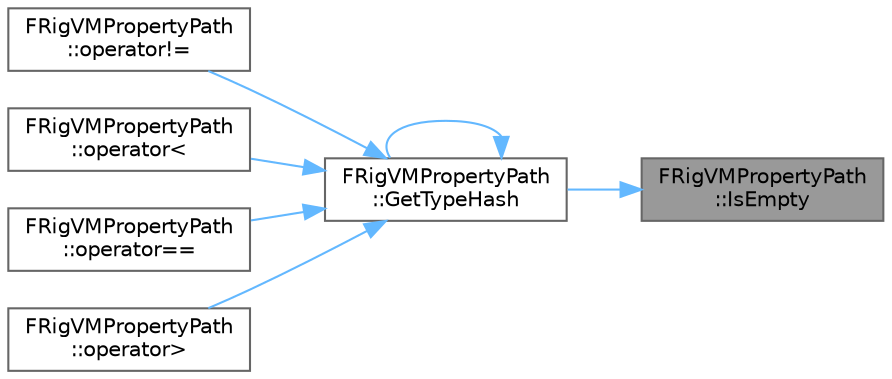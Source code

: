 digraph "FRigVMPropertyPath::IsEmpty"
{
 // INTERACTIVE_SVG=YES
 // LATEX_PDF_SIZE
  bgcolor="transparent";
  edge [fontname=Helvetica,fontsize=10,labelfontname=Helvetica,labelfontsize=10];
  node [fontname=Helvetica,fontsize=10,shape=box,height=0.2,width=0.4];
  rankdir="RL";
  Node1 [id="Node000001",label="FRigVMPropertyPath\l::IsEmpty",height=0.2,width=0.4,color="gray40", fillcolor="grey60", style="filled", fontcolor="black",tooltip=" "];
  Node1 -> Node2 [id="edge1_Node000001_Node000002",dir="back",color="steelblue1",style="solid",tooltip=" "];
  Node2 [id="Node000002",label="FRigVMPropertyPath\l::GetTypeHash",height=0.2,width=0.4,color="grey40", fillcolor="white", style="filled",URL="$d0/dcc/classFRigVMPropertyPath.html#a05de8343b31d059beb79b2c442467a65",tooltip=" "];
  Node2 -> Node2 [id="edge2_Node000002_Node000002",dir="back",color="steelblue1",style="solid",tooltip=" "];
  Node2 -> Node3 [id="edge3_Node000002_Node000003",dir="back",color="steelblue1",style="solid",tooltip=" "];
  Node3 [id="Node000003",label="FRigVMPropertyPath\l::operator!=",height=0.2,width=0.4,color="grey40", fillcolor="white", style="filled",URL="$d0/dcc/classFRigVMPropertyPath.html#a0bd75f1c559254898a89ccb465ebbb8f",tooltip=" "];
  Node2 -> Node4 [id="edge4_Node000002_Node000004",dir="back",color="steelblue1",style="solid",tooltip=" "];
  Node4 [id="Node000004",label="FRigVMPropertyPath\l::operator\<",height=0.2,width=0.4,color="grey40", fillcolor="white", style="filled",URL="$d0/dcc/classFRigVMPropertyPath.html#ad9821c83ed830586128b435bc98717f0",tooltip=" "];
  Node2 -> Node5 [id="edge5_Node000002_Node000005",dir="back",color="steelblue1",style="solid",tooltip=" "];
  Node5 [id="Node000005",label="FRigVMPropertyPath\l::operator==",height=0.2,width=0.4,color="grey40", fillcolor="white", style="filled",URL="$d0/dcc/classFRigVMPropertyPath.html#aa55f47a21df7b77dcda552d01da4c9b8",tooltip=" "];
  Node2 -> Node6 [id="edge6_Node000002_Node000006",dir="back",color="steelblue1",style="solid",tooltip=" "];
  Node6 [id="Node000006",label="FRigVMPropertyPath\l::operator\>",height=0.2,width=0.4,color="grey40", fillcolor="white", style="filled",URL="$d0/dcc/classFRigVMPropertyPath.html#a374325258ae2ccfcfb0bce0a2edbe3de",tooltip=" "];
}
